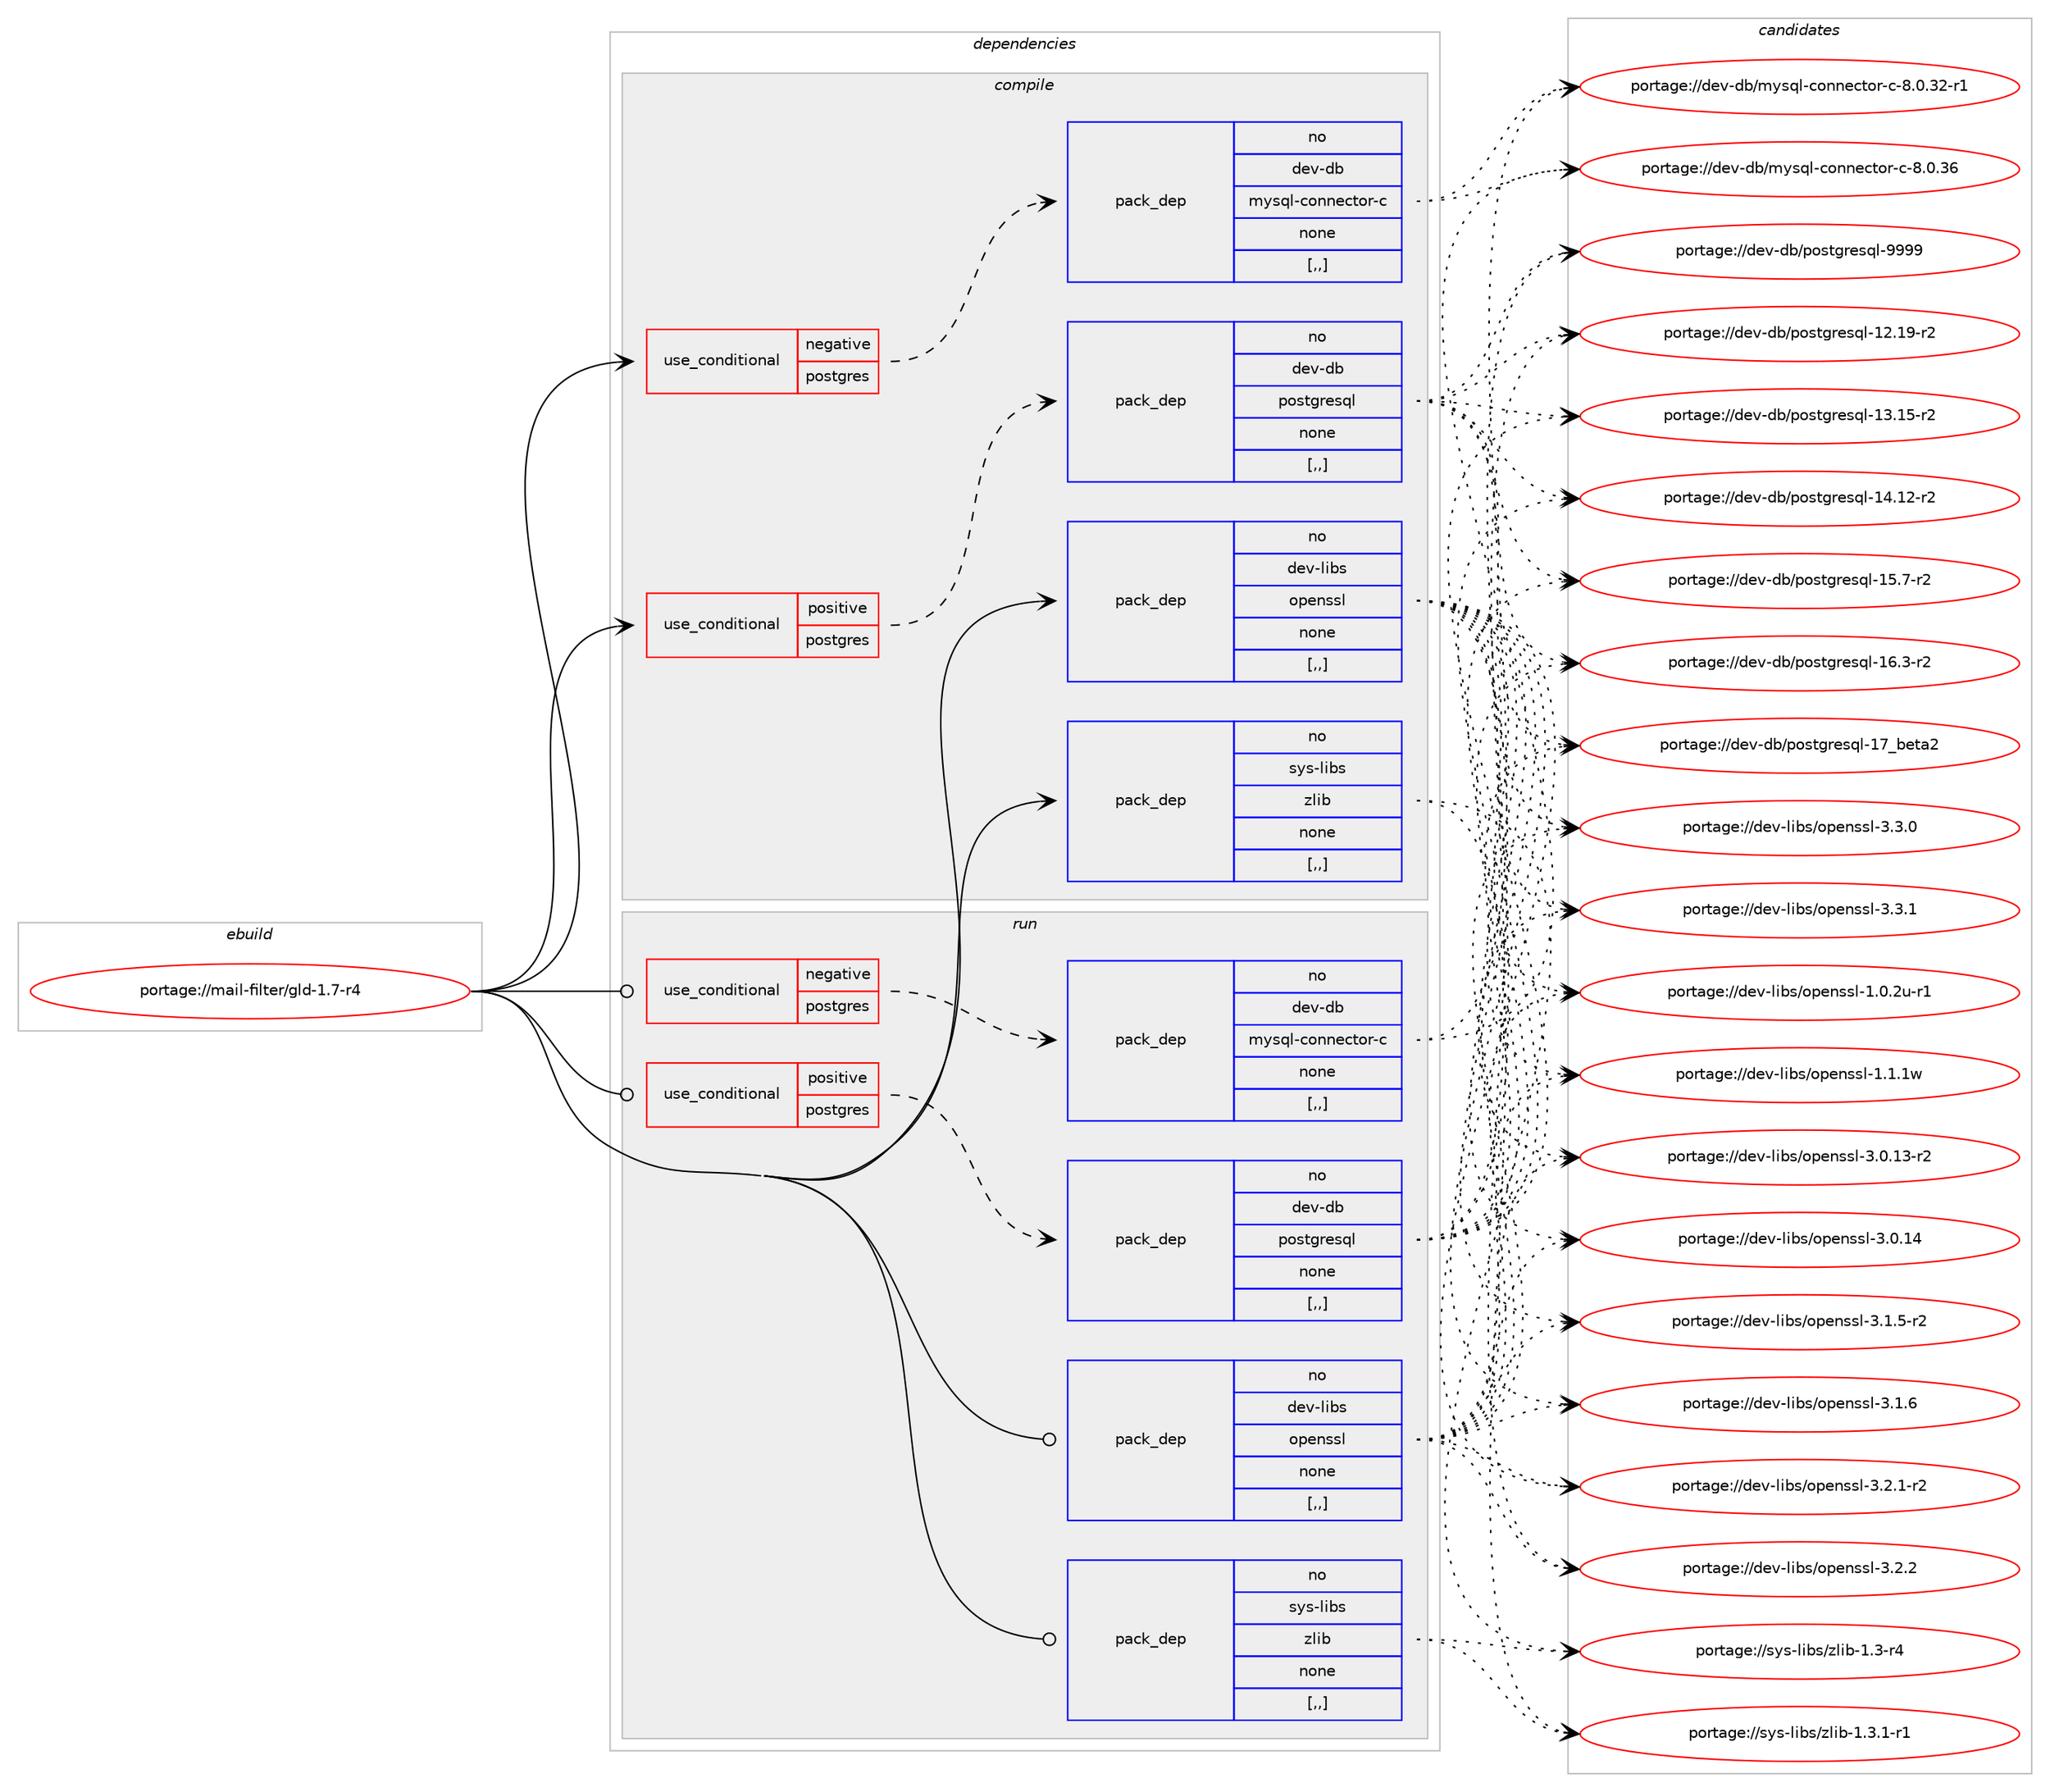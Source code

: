 digraph prolog {

# *************
# Graph options
# *************

newrank=true;
concentrate=true;
compound=true;
graph [rankdir=LR,fontname=Helvetica,fontsize=10,ranksep=1.5];#, ranksep=2.5, nodesep=0.2];
edge  [arrowhead=vee];
node  [fontname=Helvetica,fontsize=10];

# **********
# The ebuild
# **********

subgraph cluster_leftcol {
color=gray;
rank=same;
label=<<i>ebuild</i>>;
id [label="portage://mail-filter/gld-1.7-r4", color=red, width=4, href="../mail-filter/gld-1.7-r4.svg"];
}

# ****************
# The dependencies
# ****************

subgraph cluster_midcol {
color=gray;
label=<<i>dependencies</i>>;
subgraph cluster_compile {
fillcolor="#eeeeee";
style=filled;
label=<<i>compile</i>>;
subgraph cond68439 {
dependency272252 [label=<<TABLE BORDER="0" CELLBORDER="1" CELLSPACING="0" CELLPADDING="4"><TR><TD ROWSPAN="3" CELLPADDING="10">use_conditional</TD></TR><TR><TD>negative</TD></TR><TR><TD>postgres</TD></TR></TABLE>>, shape=none, color=red];
subgraph pack201584 {
dependency272253 [label=<<TABLE BORDER="0" CELLBORDER="1" CELLSPACING="0" CELLPADDING="4" WIDTH="220"><TR><TD ROWSPAN="6" CELLPADDING="30">pack_dep</TD></TR><TR><TD WIDTH="110">no</TD></TR><TR><TD>dev-db</TD></TR><TR><TD>mysql-connector-c</TD></TR><TR><TD>none</TD></TR><TR><TD>[,,]</TD></TR></TABLE>>, shape=none, color=blue];
}
dependency272252:e -> dependency272253:w [weight=20,style="dashed",arrowhead="vee"];
}
id:e -> dependency272252:w [weight=20,style="solid",arrowhead="vee"];
subgraph cond68440 {
dependency272254 [label=<<TABLE BORDER="0" CELLBORDER="1" CELLSPACING="0" CELLPADDING="4"><TR><TD ROWSPAN="3" CELLPADDING="10">use_conditional</TD></TR><TR><TD>positive</TD></TR><TR><TD>postgres</TD></TR></TABLE>>, shape=none, color=red];
subgraph pack201585 {
dependency272255 [label=<<TABLE BORDER="0" CELLBORDER="1" CELLSPACING="0" CELLPADDING="4" WIDTH="220"><TR><TD ROWSPAN="6" CELLPADDING="30">pack_dep</TD></TR><TR><TD WIDTH="110">no</TD></TR><TR><TD>dev-db</TD></TR><TR><TD>postgresql</TD></TR><TR><TD>none</TD></TR><TR><TD>[,,]</TD></TR></TABLE>>, shape=none, color=blue];
}
dependency272254:e -> dependency272255:w [weight=20,style="dashed",arrowhead="vee"];
}
id:e -> dependency272254:w [weight=20,style="solid",arrowhead="vee"];
subgraph pack201586 {
dependency272256 [label=<<TABLE BORDER="0" CELLBORDER="1" CELLSPACING="0" CELLPADDING="4" WIDTH="220"><TR><TD ROWSPAN="6" CELLPADDING="30">pack_dep</TD></TR><TR><TD WIDTH="110">no</TD></TR><TR><TD>dev-libs</TD></TR><TR><TD>openssl</TD></TR><TR><TD>none</TD></TR><TR><TD>[,,]</TD></TR></TABLE>>, shape=none, color=blue];
}
id:e -> dependency272256:w [weight=20,style="solid",arrowhead="vee"];
subgraph pack201587 {
dependency272257 [label=<<TABLE BORDER="0" CELLBORDER="1" CELLSPACING="0" CELLPADDING="4" WIDTH="220"><TR><TD ROWSPAN="6" CELLPADDING="30">pack_dep</TD></TR><TR><TD WIDTH="110">no</TD></TR><TR><TD>sys-libs</TD></TR><TR><TD>zlib</TD></TR><TR><TD>none</TD></TR><TR><TD>[,,]</TD></TR></TABLE>>, shape=none, color=blue];
}
id:e -> dependency272257:w [weight=20,style="solid",arrowhead="vee"];
}
subgraph cluster_compileandrun {
fillcolor="#eeeeee";
style=filled;
label=<<i>compile and run</i>>;
}
subgraph cluster_run {
fillcolor="#eeeeee";
style=filled;
label=<<i>run</i>>;
subgraph cond68441 {
dependency272258 [label=<<TABLE BORDER="0" CELLBORDER="1" CELLSPACING="0" CELLPADDING="4"><TR><TD ROWSPAN="3" CELLPADDING="10">use_conditional</TD></TR><TR><TD>negative</TD></TR><TR><TD>postgres</TD></TR></TABLE>>, shape=none, color=red];
subgraph pack201588 {
dependency272259 [label=<<TABLE BORDER="0" CELLBORDER="1" CELLSPACING="0" CELLPADDING="4" WIDTH="220"><TR><TD ROWSPAN="6" CELLPADDING="30">pack_dep</TD></TR><TR><TD WIDTH="110">no</TD></TR><TR><TD>dev-db</TD></TR><TR><TD>mysql-connector-c</TD></TR><TR><TD>none</TD></TR><TR><TD>[,,]</TD></TR></TABLE>>, shape=none, color=blue];
}
dependency272258:e -> dependency272259:w [weight=20,style="dashed",arrowhead="vee"];
}
id:e -> dependency272258:w [weight=20,style="solid",arrowhead="odot"];
subgraph cond68442 {
dependency272260 [label=<<TABLE BORDER="0" CELLBORDER="1" CELLSPACING="0" CELLPADDING="4"><TR><TD ROWSPAN="3" CELLPADDING="10">use_conditional</TD></TR><TR><TD>positive</TD></TR><TR><TD>postgres</TD></TR></TABLE>>, shape=none, color=red];
subgraph pack201589 {
dependency272261 [label=<<TABLE BORDER="0" CELLBORDER="1" CELLSPACING="0" CELLPADDING="4" WIDTH="220"><TR><TD ROWSPAN="6" CELLPADDING="30">pack_dep</TD></TR><TR><TD WIDTH="110">no</TD></TR><TR><TD>dev-db</TD></TR><TR><TD>postgresql</TD></TR><TR><TD>none</TD></TR><TR><TD>[,,]</TD></TR></TABLE>>, shape=none, color=blue];
}
dependency272260:e -> dependency272261:w [weight=20,style="dashed",arrowhead="vee"];
}
id:e -> dependency272260:w [weight=20,style="solid",arrowhead="odot"];
subgraph pack201590 {
dependency272262 [label=<<TABLE BORDER="0" CELLBORDER="1" CELLSPACING="0" CELLPADDING="4" WIDTH="220"><TR><TD ROWSPAN="6" CELLPADDING="30">pack_dep</TD></TR><TR><TD WIDTH="110">no</TD></TR><TR><TD>dev-libs</TD></TR><TR><TD>openssl</TD></TR><TR><TD>none</TD></TR><TR><TD>[,,]</TD></TR></TABLE>>, shape=none, color=blue];
}
id:e -> dependency272262:w [weight=20,style="solid",arrowhead="odot"];
subgraph pack201591 {
dependency272263 [label=<<TABLE BORDER="0" CELLBORDER="1" CELLSPACING="0" CELLPADDING="4" WIDTH="220"><TR><TD ROWSPAN="6" CELLPADDING="30">pack_dep</TD></TR><TR><TD WIDTH="110">no</TD></TR><TR><TD>sys-libs</TD></TR><TR><TD>zlib</TD></TR><TR><TD>none</TD></TR><TR><TD>[,,]</TD></TR></TABLE>>, shape=none, color=blue];
}
id:e -> dependency272263:w [weight=20,style="solid",arrowhead="odot"];
}
}

# **************
# The candidates
# **************

subgraph cluster_choices {
rank=same;
color=gray;
label=<<i>candidates</i>>;

subgraph choice201584 {
color=black;
nodesep=1;
choice1001011184510098471091211151131084599111110110101991161111144599455646484651504511449 [label="portage://dev-db/mysql-connector-c-8.0.32-r1", color=red, width=4,href="../dev-db/mysql-connector-c-8.0.32-r1.svg"];
choice100101118451009847109121115113108459911111011010199116111114459945564648465154 [label="portage://dev-db/mysql-connector-c-8.0.36", color=red, width=4,href="../dev-db/mysql-connector-c-8.0.36.svg"];
dependency272253:e -> choice1001011184510098471091211151131084599111110110101991161111144599455646484651504511449:w [style=dotted,weight="100"];
dependency272253:e -> choice100101118451009847109121115113108459911111011010199116111114459945564648465154:w [style=dotted,weight="100"];
}
subgraph choice201585 {
color=black;
nodesep=1;
choice1001011184510098471121111151161031141011151131084549504649574511450 [label="portage://dev-db/postgresql-12.19-r2", color=red, width=4,href="../dev-db/postgresql-12.19-r2.svg"];
choice1001011184510098471121111151161031141011151131084549514649534511450 [label="portage://dev-db/postgresql-13.15-r2", color=red, width=4,href="../dev-db/postgresql-13.15-r2.svg"];
choice1001011184510098471121111151161031141011151131084549524649504511450 [label="portage://dev-db/postgresql-14.12-r2", color=red, width=4,href="../dev-db/postgresql-14.12-r2.svg"];
choice10010111845100984711211111511610311410111511310845495346554511450 [label="portage://dev-db/postgresql-15.7-r2", color=red, width=4,href="../dev-db/postgresql-15.7-r2.svg"];
choice10010111845100984711211111511610311410111511310845495446514511450 [label="portage://dev-db/postgresql-16.3-r2", color=red, width=4,href="../dev-db/postgresql-16.3-r2.svg"];
choice10010111845100984711211111511610311410111511310845495595981011169750 [label="portage://dev-db/postgresql-17_beta2", color=red, width=4,href="../dev-db/postgresql-17_beta2.svg"];
choice1001011184510098471121111151161031141011151131084557575757 [label="portage://dev-db/postgresql-9999", color=red, width=4,href="../dev-db/postgresql-9999.svg"];
dependency272255:e -> choice1001011184510098471121111151161031141011151131084549504649574511450:w [style=dotted,weight="100"];
dependency272255:e -> choice1001011184510098471121111151161031141011151131084549514649534511450:w [style=dotted,weight="100"];
dependency272255:e -> choice1001011184510098471121111151161031141011151131084549524649504511450:w [style=dotted,weight="100"];
dependency272255:e -> choice10010111845100984711211111511610311410111511310845495346554511450:w [style=dotted,weight="100"];
dependency272255:e -> choice10010111845100984711211111511610311410111511310845495446514511450:w [style=dotted,weight="100"];
dependency272255:e -> choice10010111845100984711211111511610311410111511310845495595981011169750:w [style=dotted,weight="100"];
dependency272255:e -> choice1001011184510098471121111151161031141011151131084557575757:w [style=dotted,weight="100"];
}
subgraph choice201586 {
color=black;
nodesep=1;
choice1001011184510810598115471111121011101151151084549464846501174511449 [label="portage://dev-libs/openssl-1.0.2u-r1", color=red, width=4,href="../dev-libs/openssl-1.0.2u-r1.svg"];
choice100101118451081059811547111112101110115115108454946494649119 [label="portage://dev-libs/openssl-1.1.1w", color=red, width=4,href="../dev-libs/openssl-1.1.1w.svg"];
choice100101118451081059811547111112101110115115108455146484649514511450 [label="portage://dev-libs/openssl-3.0.13-r2", color=red, width=4,href="../dev-libs/openssl-3.0.13-r2.svg"];
choice10010111845108105981154711111210111011511510845514648464952 [label="portage://dev-libs/openssl-3.0.14", color=red, width=4,href="../dev-libs/openssl-3.0.14.svg"];
choice1001011184510810598115471111121011101151151084551464946534511450 [label="portage://dev-libs/openssl-3.1.5-r2", color=red, width=4,href="../dev-libs/openssl-3.1.5-r2.svg"];
choice100101118451081059811547111112101110115115108455146494654 [label="portage://dev-libs/openssl-3.1.6", color=red, width=4,href="../dev-libs/openssl-3.1.6.svg"];
choice1001011184510810598115471111121011101151151084551465046494511450 [label="portage://dev-libs/openssl-3.2.1-r2", color=red, width=4,href="../dev-libs/openssl-3.2.1-r2.svg"];
choice100101118451081059811547111112101110115115108455146504650 [label="portage://dev-libs/openssl-3.2.2", color=red, width=4,href="../dev-libs/openssl-3.2.2.svg"];
choice100101118451081059811547111112101110115115108455146514648 [label="portage://dev-libs/openssl-3.3.0", color=red, width=4,href="../dev-libs/openssl-3.3.0.svg"];
choice100101118451081059811547111112101110115115108455146514649 [label="portage://dev-libs/openssl-3.3.1", color=red, width=4,href="../dev-libs/openssl-3.3.1.svg"];
dependency272256:e -> choice1001011184510810598115471111121011101151151084549464846501174511449:w [style=dotted,weight="100"];
dependency272256:e -> choice100101118451081059811547111112101110115115108454946494649119:w [style=dotted,weight="100"];
dependency272256:e -> choice100101118451081059811547111112101110115115108455146484649514511450:w [style=dotted,weight="100"];
dependency272256:e -> choice10010111845108105981154711111210111011511510845514648464952:w [style=dotted,weight="100"];
dependency272256:e -> choice1001011184510810598115471111121011101151151084551464946534511450:w [style=dotted,weight="100"];
dependency272256:e -> choice100101118451081059811547111112101110115115108455146494654:w [style=dotted,weight="100"];
dependency272256:e -> choice1001011184510810598115471111121011101151151084551465046494511450:w [style=dotted,weight="100"];
dependency272256:e -> choice100101118451081059811547111112101110115115108455146504650:w [style=dotted,weight="100"];
dependency272256:e -> choice100101118451081059811547111112101110115115108455146514648:w [style=dotted,weight="100"];
dependency272256:e -> choice100101118451081059811547111112101110115115108455146514649:w [style=dotted,weight="100"];
}
subgraph choice201587 {
color=black;
nodesep=1;
choice11512111545108105981154712210810598454946514511452 [label="portage://sys-libs/zlib-1.3-r4", color=red, width=4,href="../sys-libs/zlib-1.3-r4.svg"];
choice115121115451081059811547122108105984549465146494511449 [label="portage://sys-libs/zlib-1.3.1-r1", color=red, width=4,href="../sys-libs/zlib-1.3.1-r1.svg"];
dependency272257:e -> choice11512111545108105981154712210810598454946514511452:w [style=dotted,weight="100"];
dependency272257:e -> choice115121115451081059811547122108105984549465146494511449:w [style=dotted,weight="100"];
}
subgraph choice201588 {
color=black;
nodesep=1;
choice1001011184510098471091211151131084599111110110101991161111144599455646484651504511449 [label="portage://dev-db/mysql-connector-c-8.0.32-r1", color=red, width=4,href="../dev-db/mysql-connector-c-8.0.32-r1.svg"];
choice100101118451009847109121115113108459911111011010199116111114459945564648465154 [label="portage://dev-db/mysql-connector-c-8.0.36", color=red, width=4,href="../dev-db/mysql-connector-c-8.0.36.svg"];
dependency272259:e -> choice1001011184510098471091211151131084599111110110101991161111144599455646484651504511449:w [style=dotted,weight="100"];
dependency272259:e -> choice100101118451009847109121115113108459911111011010199116111114459945564648465154:w [style=dotted,weight="100"];
}
subgraph choice201589 {
color=black;
nodesep=1;
choice1001011184510098471121111151161031141011151131084549504649574511450 [label="portage://dev-db/postgresql-12.19-r2", color=red, width=4,href="../dev-db/postgresql-12.19-r2.svg"];
choice1001011184510098471121111151161031141011151131084549514649534511450 [label="portage://dev-db/postgresql-13.15-r2", color=red, width=4,href="../dev-db/postgresql-13.15-r2.svg"];
choice1001011184510098471121111151161031141011151131084549524649504511450 [label="portage://dev-db/postgresql-14.12-r2", color=red, width=4,href="../dev-db/postgresql-14.12-r2.svg"];
choice10010111845100984711211111511610311410111511310845495346554511450 [label="portage://dev-db/postgresql-15.7-r2", color=red, width=4,href="../dev-db/postgresql-15.7-r2.svg"];
choice10010111845100984711211111511610311410111511310845495446514511450 [label="portage://dev-db/postgresql-16.3-r2", color=red, width=4,href="../dev-db/postgresql-16.3-r2.svg"];
choice10010111845100984711211111511610311410111511310845495595981011169750 [label="portage://dev-db/postgresql-17_beta2", color=red, width=4,href="../dev-db/postgresql-17_beta2.svg"];
choice1001011184510098471121111151161031141011151131084557575757 [label="portage://dev-db/postgresql-9999", color=red, width=4,href="../dev-db/postgresql-9999.svg"];
dependency272261:e -> choice1001011184510098471121111151161031141011151131084549504649574511450:w [style=dotted,weight="100"];
dependency272261:e -> choice1001011184510098471121111151161031141011151131084549514649534511450:w [style=dotted,weight="100"];
dependency272261:e -> choice1001011184510098471121111151161031141011151131084549524649504511450:w [style=dotted,weight="100"];
dependency272261:e -> choice10010111845100984711211111511610311410111511310845495346554511450:w [style=dotted,weight="100"];
dependency272261:e -> choice10010111845100984711211111511610311410111511310845495446514511450:w [style=dotted,weight="100"];
dependency272261:e -> choice10010111845100984711211111511610311410111511310845495595981011169750:w [style=dotted,weight="100"];
dependency272261:e -> choice1001011184510098471121111151161031141011151131084557575757:w [style=dotted,weight="100"];
}
subgraph choice201590 {
color=black;
nodesep=1;
choice1001011184510810598115471111121011101151151084549464846501174511449 [label="portage://dev-libs/openssl-1.0.2u-r1", color=red, width=4,href="../dev-libs/openssl-1.0.2u-r1.svg"];
choice100101118451081059811547111112101110115115108454946494649119 [label="portage://dev-libs/openssl-1.1.1w", color=red, width=4,href="../dev-libs/openssl-1.1.1w.svg"];
choice100101118451081059811547111112101110115115108455146484649514511450 [label="portage://dev-libs/openssl-3.0.13-r2", color=red, width=4,href="../dev-libs/openssl-3.0.13-r2.svg"];
choice10010111845108105981154711111210111011511510845514648464952 [label="portage://dev-libs/openssl-3.0.14", color=red, width=4,href="../dev-libs/openssl-3.0.14.svg"];
choice1001011184510810598115471111121011101151151084551464946534511450 [label="portage://dev-libs/openssl-3.1.5-r2", color=red, width=4,href="../dev-libs/openssl-3.1.5-r2.svg"];
choice100101118451081059811547111112101110115115108455146494654 [label="portage://dev-libs/openssl-3.1.6", color=red, width=4,href="../dev-libs/openssl-3.1.6.svg"];
choice1001011184510810598115471111121011101151151084551465046494511450 [label="portage://dev-libs/openssl-3.2.1-r2", color=red, width=4,href="../dev-libs/openssl-3.2.1-r2.svg"];
choice100101118451081059811547111112101110115115108455146504650 [label="portage://dev-libs/openssl-3.2.2", color=red, width=4,href="../dev-libs/openssl-3.2.2.svg"];
choice100101118451081059811547111112101110115115108455146514648 [label="portage://dev-libs/openssl-3.3.0", color=red, width=4,href="../dev-libs/openssl-3.3.0.svg"];
choice100101118451081059811547111112101110115115108455146514649 [label="portage://dev-libs/openssl-3.3.1", color=red, width=4,href="../dev-libs/openssl-3.3.1.svg"];
dependency272262:e -> choice1001011184510810598115471111121011101151151084549464846501174511449:w [style=dotted,weight="100"];
dependency272262:e -> choice100101118451081059811547111112101110115115108454946494649119:w [style=dotted,weight="100"];
dependency272262:e -> choice100101118451081059811547111112101110115115108455146484649514511450:w [style=dotted,weight="100"];
dependency272262:e -> choice10010111845108105981154711111210111011511510845514648464952:w [style=dotted,weight="100"];
dependency272262:e -> choice1001011184510810598115471111121011101151151084551464946534511450:w [style=dotted,weight="100"];
dependency272262:e -> choice100101118451081059811547111112101110115115108455146494654:w [style=dotted,weight="100"];
dependency272262:e -> choice1001011184510810598115471111121011101151151084551465046494511450:w [style=dotted,weight="100"];
dependency272262:e -> choice100101118451081059811547111112101110115115108455146504650:w [style=dotted,weight="100"];
dependency272262:e -> choice100101118451081059811547111112101110115115108455146514648:w [style=dotted,weight="100"];
dependency272262:e -> choice100101118451081059811547111112101110115115108455146514649:w [style=dotted,weight="100"];
}
subgraph choice201591 {
color=black;
nodesep=1;
choice11512111545108105981154712210810598454946514511452 [label="portage://sys-libs/zlib-1.3-r4", color=red, width=4,href="../sys-libs/zlib-1.3-r4.svg"];
choice115121115451081059811547122108105984549465146494511449 [label="portage://sys-libs/zlib-1.3.1-r1", color=red, width=4,href="../sys-libs/zlib-1.3.1-r1.svg"];
dependency272263:e -> choice11512111545108105981154712210810598454946514511452:w [style=dotted,weight="100"];
dependency272263:e -> choice115121115451081059811547122108105984549465146494511449:w [style=dotted,weight="100"];
}
}

}
